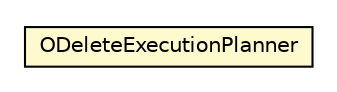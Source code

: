 #!/usr/local/bin/dot
#
# Class diagram 
# Generated by UMLGraph version R5_6-24-gf6e263 (http://www.umlgraph.org/)
#

digraph G {
	edge [fontname="Helvetica",fontsize=10,labelfontname="Helvetica",labelfontsize=10];
	node [fontname="Helvetica",fontsize=10,shape=plaintext];
	nodesep=0.25;
	ranksep=0.5;
	// com.orientechnologies.orient.core.sql.executor.ODeleteExecutionPlanner
	c2877325 [label=<<table title="com.orientechnologies.orient.core.sql.executor.ODeleteExecutionPlanner" border="0" cellborder="1" cellspacing="0" cellpadding="2" port="p" bgcolor="lemonChiffon" href="./ODeleteExecutionPlanner.html">
		<tr><td><table border="0" cellspacing="0" cellpadding="1">
<tr><td align="center" balign="center"> ODeleteExecutionPlanner </td></tr>
		</table></td></tr>
		</table>>, URL="./ODeleteExecutionPlanner.html", fontname="Helvetica", fontcolor="black", fontsize=10.0];
}

